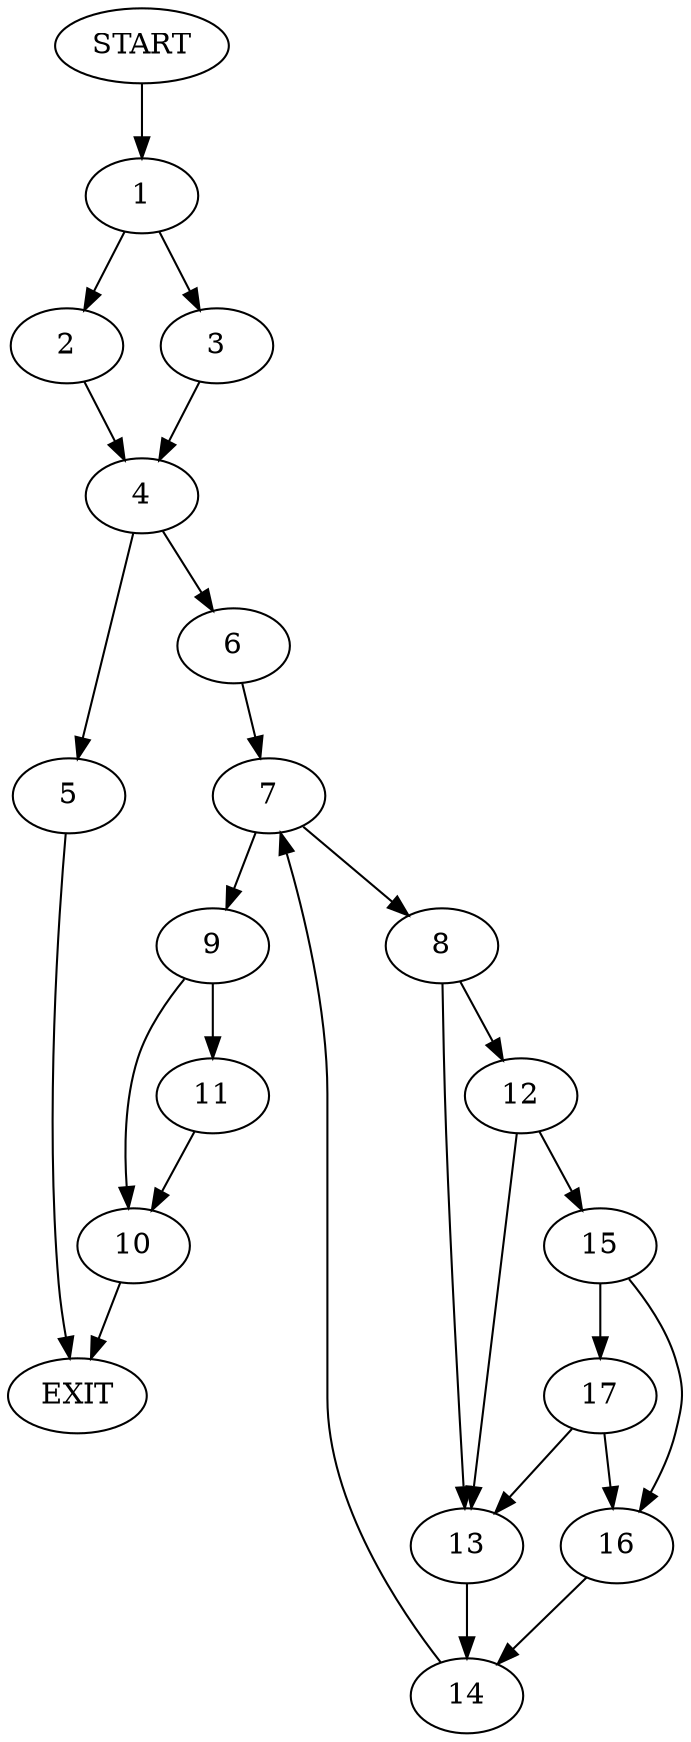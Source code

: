 digraph {
0 [label="START"]
18 [label="EXIT"]
0 -> 1
1 -> 2
1 -> 3
3 -> 4
2 -> 4
4 -> 5
4 -> 6
6 -> 7
5 -> 18
7 -> 8
7 -> 9
9 -> 10
9 -> 11
8 -> 12
8 -> 13
13 -> 14
12 -> 15
12 -> 13
15 -> 16
15 -> 17
17 -> 16
17 -> 13
16 -> 14
14 -> 7
11 -> 10
10 -> 18
}
